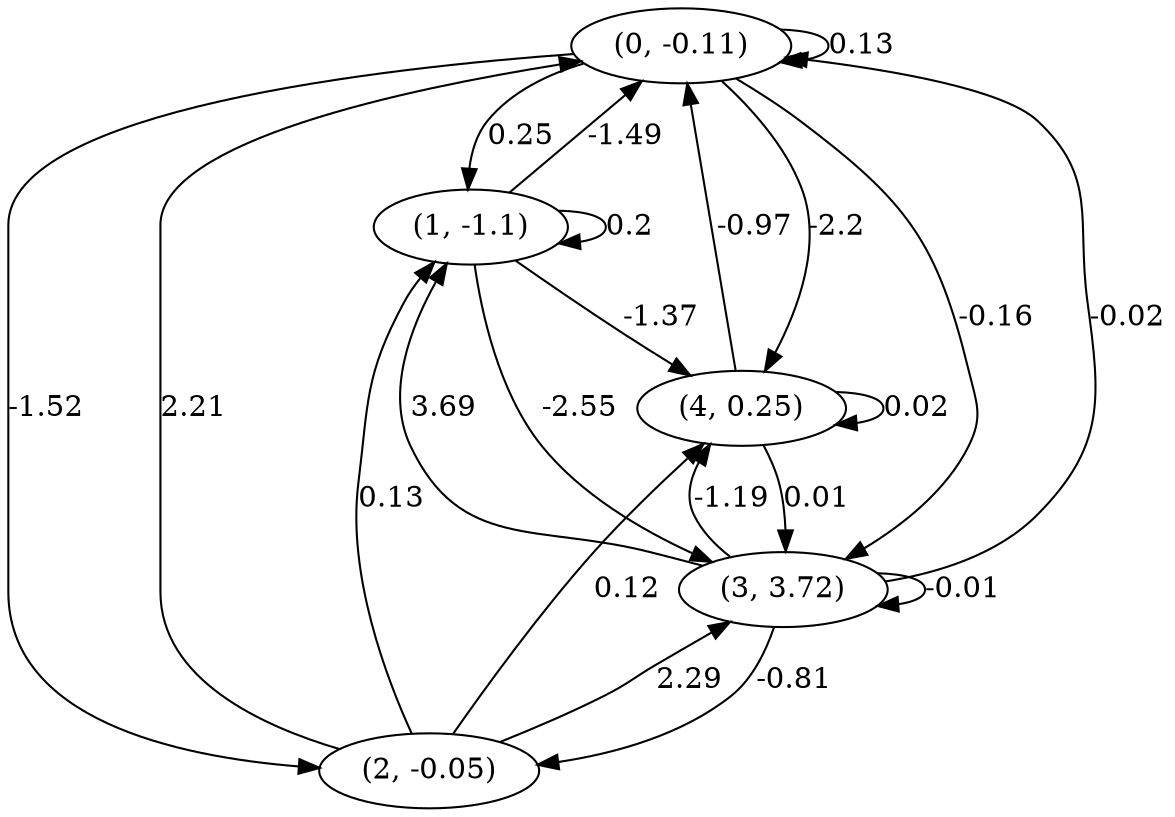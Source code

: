digraph {
    0 [ label = "(0, -0.11)" ]
    1 [ label = "(1, -1.1)" ]
    2 [ label = "(2, -0.05)" ]
    3 [ label = "(3, 3.72)" ]
    4 [ label = "(4, 0.25)" ]
    0 -> 0 [ label = "0.13" ]
    1 -> 1 [ label = "0.2" ]
    3 -> 3 [ label = "-0.01" ]
    4 -> 4 [ label = "0.02" ]
    1 -> 0 [ label = "-1.49" ]
    2 -> 0 [ label = "2.21" ]
    3 -> 0 [ label = "-0.02" ]
    4 -> 0 [ label = "-0.97" ]
    0 -> 1 [ label = "0.25" ]
    2 -> 1 [ label = "0.13" ]
    3 -> 1 [ label = "3.69" ]
    0 -> 2 [ label = "-1.52" ]
    3 -> 2 [ label = "-0.81" ]
    0 -> 3 [ label = "-0.16" ]
    1 -> 3 [ label = "-2.55" ]
    2 -> 3 [ label = "2.29" ]
    4 -> 3 [ label = "0.01" ]
    0 -> 4 [ label = "-2.2" ]
    1 -> 4 [ label = "-1.37" ]
    2 -> 4 [ label = "0.12" ]
    3 -> 4 [ label = "-1.19" ]
}

